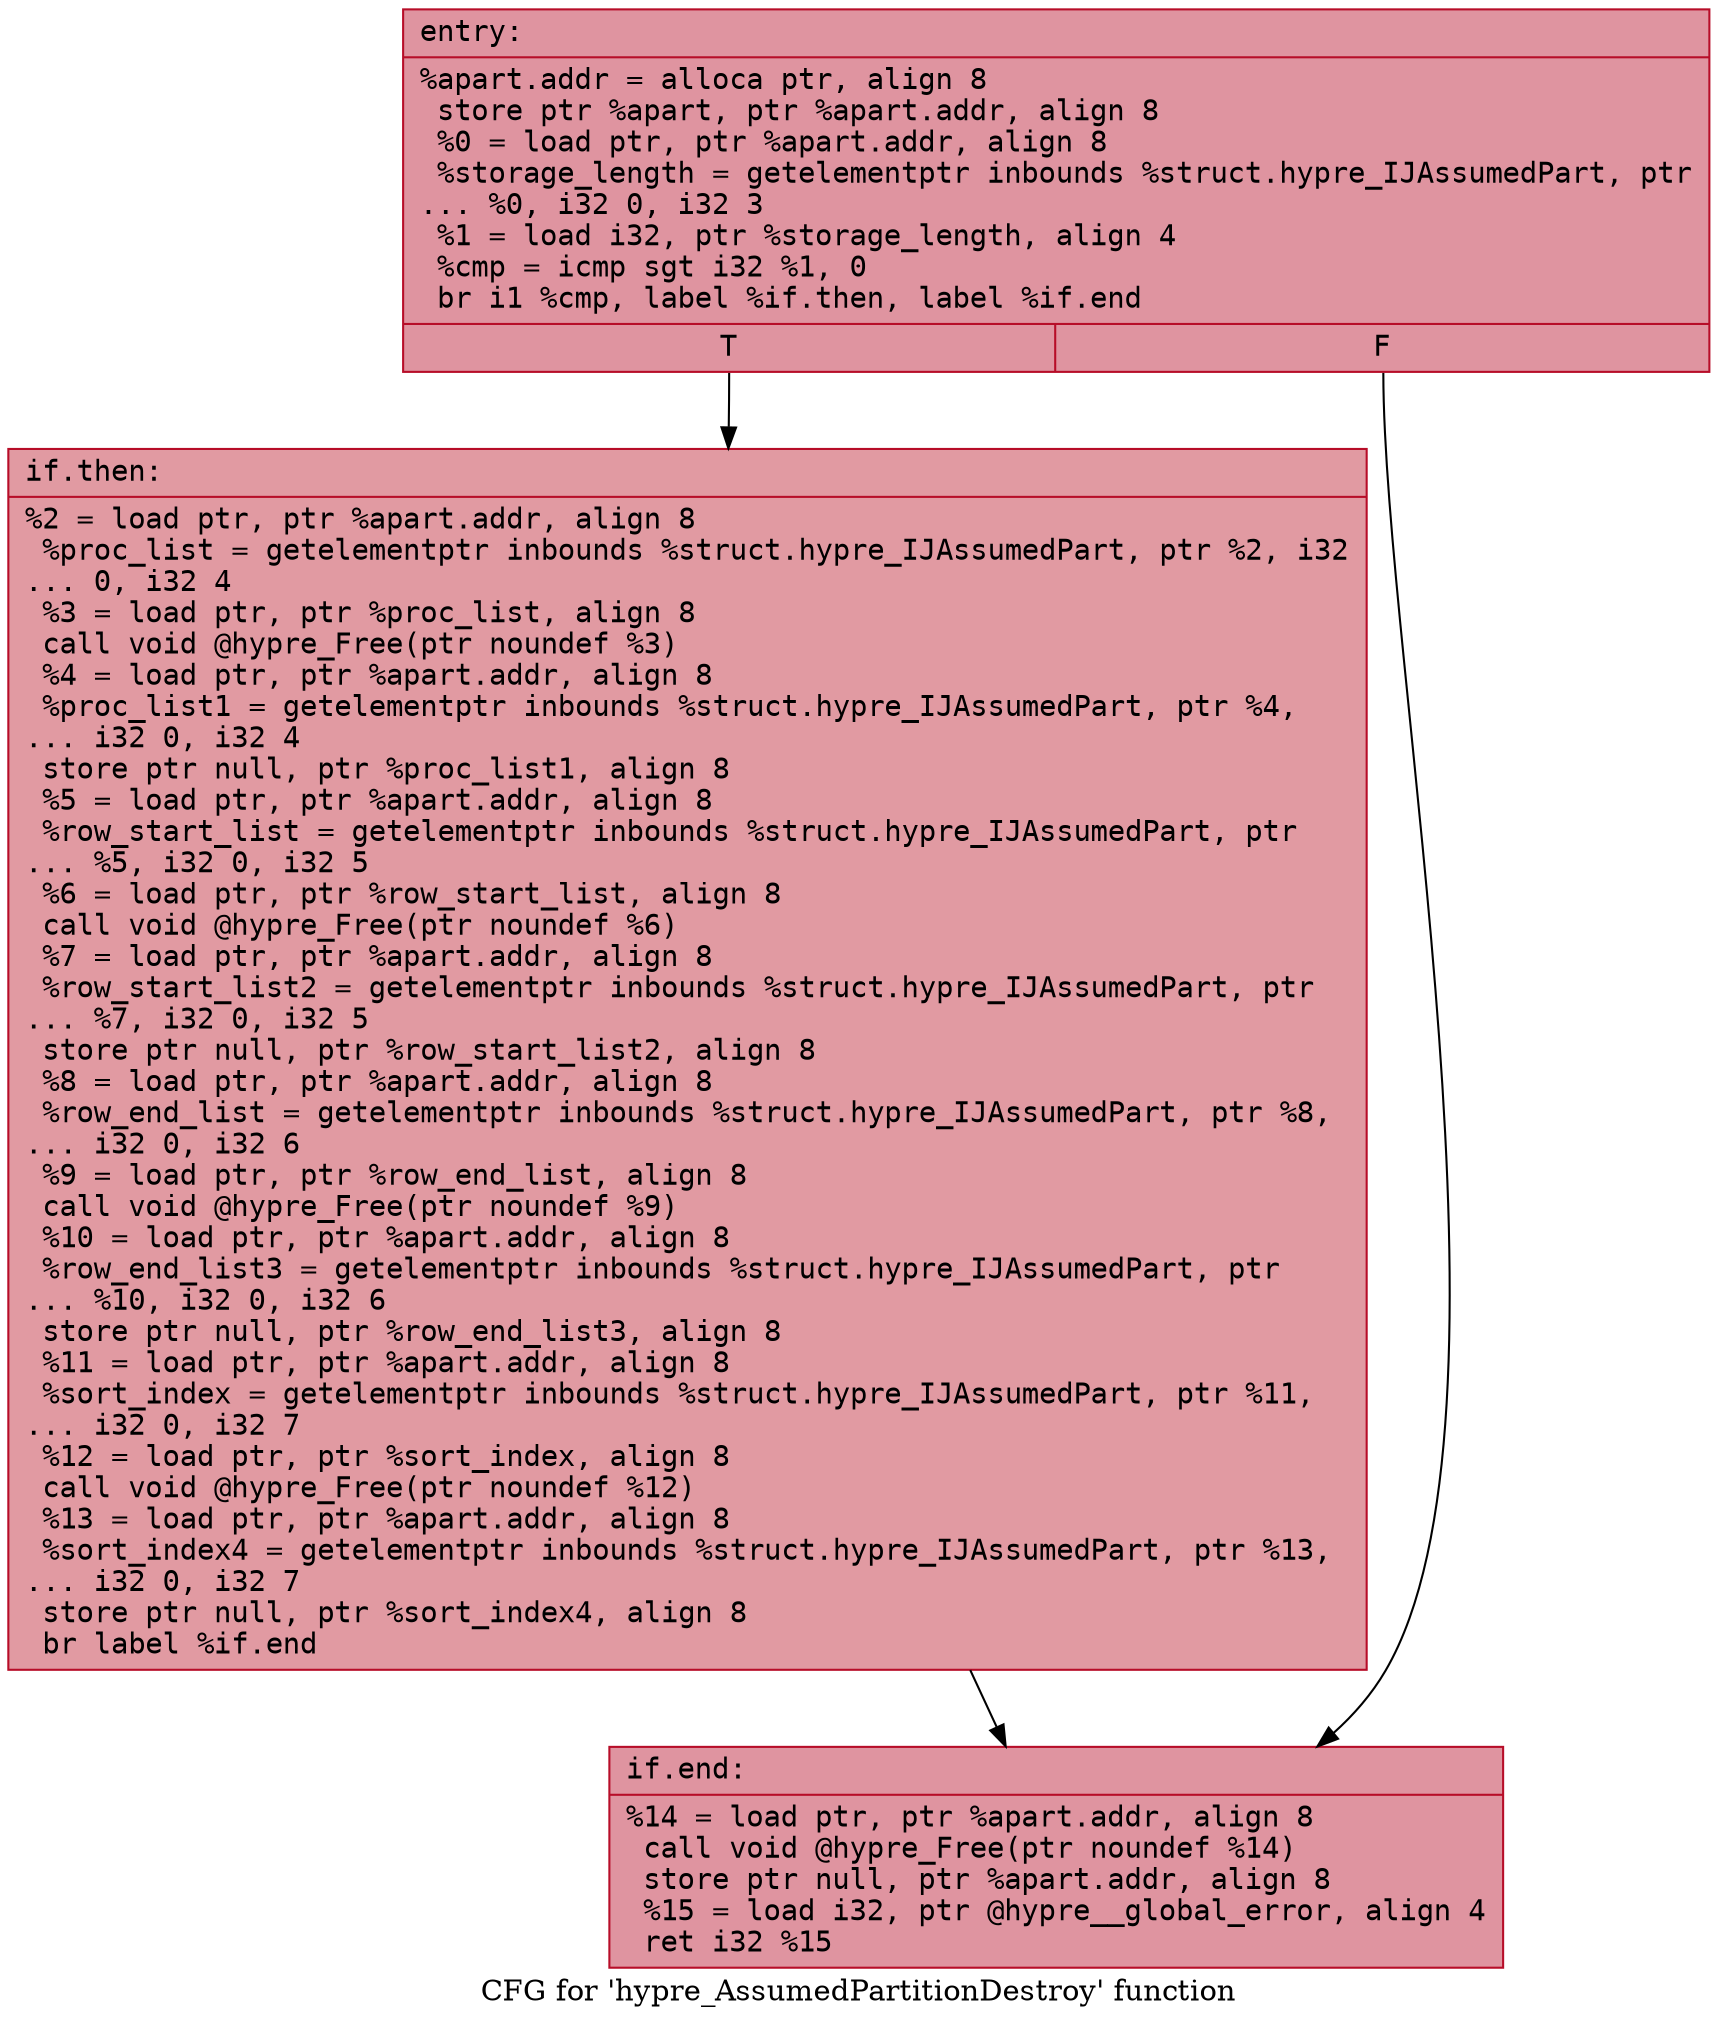 digraph "CFG for 'hypre_AssumedPartitionDestroy' function" {
	label="CFG for 'hypre_AssumedPartitionDestroy' function";

	Node0x56272f9a9da0 [shape=record,color="#b70d28ff", style=filled, fillcolor="#b70d2870" fontname="Courier",label="{entry:\l|  %apart.addr = alloca ptr, align 8\l  store ptr %apart, ptr %apart.addr, align 8\l  %0 = load ptr, ptr %apart.addr, align 8\l  %storage_length = getelementptr inbounds %struct.hypre_IJAssumedPart, ptr\l... %0, i32 0, i32 3\l  %1 = load i32, ptr %storage_length, align 4\l  %cmp = icmp sgt i32 %1, 0\l  br i1 %cmp, label %if.then, label %if.end\l|{<s0>T|<s1>F}}"];
	Node0x56272f9a9da0:s0 -> Node0x56272f9aa090[tooltip="entry -> if.then\nProbability 62.50%" ];
	Node0x56272f9a9da0:s1 -> Node0x56272f9aa100[tooltip="entry -> if.end\nProbability 37.50%" ];
	Node0x56272f9aa090 [shape=record,color="#b70d28ff", style=filled, fillcolor="#bb1b2c70" fontname="Courier",label="{if.then:\l|  %2 = load ptr, ptr %apart.addr, align 8\l  %proc_list = getelementptr inbounds %struct.hypre_IJAssumedPart, ptr %2, i32\l... 0, i32 4\l  %3 = load ptr, ptr %proc_list, align 8\l  call void @hypre_Free(ptr noundef %3)\l  %4 = load ptr, ptr %apart.addr, align 8\l  %proc_list1 = getelementptr inbounds %struct.hypre_IJAssumedPart, ptr %4,\l... i32 0, i32 4\l  store ptr null, ptr %proc_list1, align 8\l  %5 = load ptr, ptr %apart.addr, align 8\l  %row_start_list = getelementptr inbounds %struct.hypre_IJAssumedPart, ptr\l... %5, i32 0, i32 5\l  %6 = load ptr, ptr %row_start_list, align 8\l  call void @hypre_Free(ptr noundef %6)\l  %7 = load ptr, ptr %apart.addr, align 8\l  %row_start_list2 = getelementptr inbounds %struct.hypre_IJAssumedPart, ptr\l... %7, i32 0, i32 5\l  store ptr null, ptr %row_start_list2, align 8\l  %8 = load ptr, ptr %apart.addr, align 8\l  %row_end_list = getelementptr inbounds %struct.hypre_IJAssumedPart, ptr %8,\l... i32 0, i32 6\l  %9 = load ptr, ptr %row_end_list, align 8\l  call void @hypre_Free(ptr noundef %9)\l  %10 = load ptr, ptr %apart.addr, align 8\l  %row_end_list3 = getelementptr inbounds %struct.hypre_IJAssumedPart, ptr\l... %10, i32 0, i32 6\l  store ptr null, ptr %row_end_list3, align 8\l  %11 = load ptr, ptr %apart.addr, align 8\l  %sort_index = getelementptr inbounds %struct.hypre_IJAssumedPart, ptr %11,\l... i32 0, i32 7\l  %12 = load ptr, ptr %sort_index, align 8\l  call void @hypre_Free(ptr noundef %12)\l  %13 = load ptr, ptr %apart.addr, align 8\l  %sort_index4 = getelementptr inbounds %struct.hypre_IJAssumedPart, ptr %13,\l... i32 0, i32 7\l  store ptr null, ptr %sort_index4, align 8\l  br label %if.end\l}"];
	Node0x56272f9aa090 -> Node0x56272f9aa100[tooltip="if.then -> if.end\nProbability 100.00%" ];
	Node0x56272f9aa100 [shape=record,color="#b70d28ff", style=filled, fillcolor="#b70d2870" fontname="Courier",label="{if.end:\l|  %14 = load ptr, ptr %apart.addr, align 8\l  call void @hypre_Free(ptr noundef %14)\l  store ptr null, ptr %apart.addr, align 8\l  %15 = load i32, ptr @hypre__global_error, align 4\l  ret i32 %15\l}"];
}
